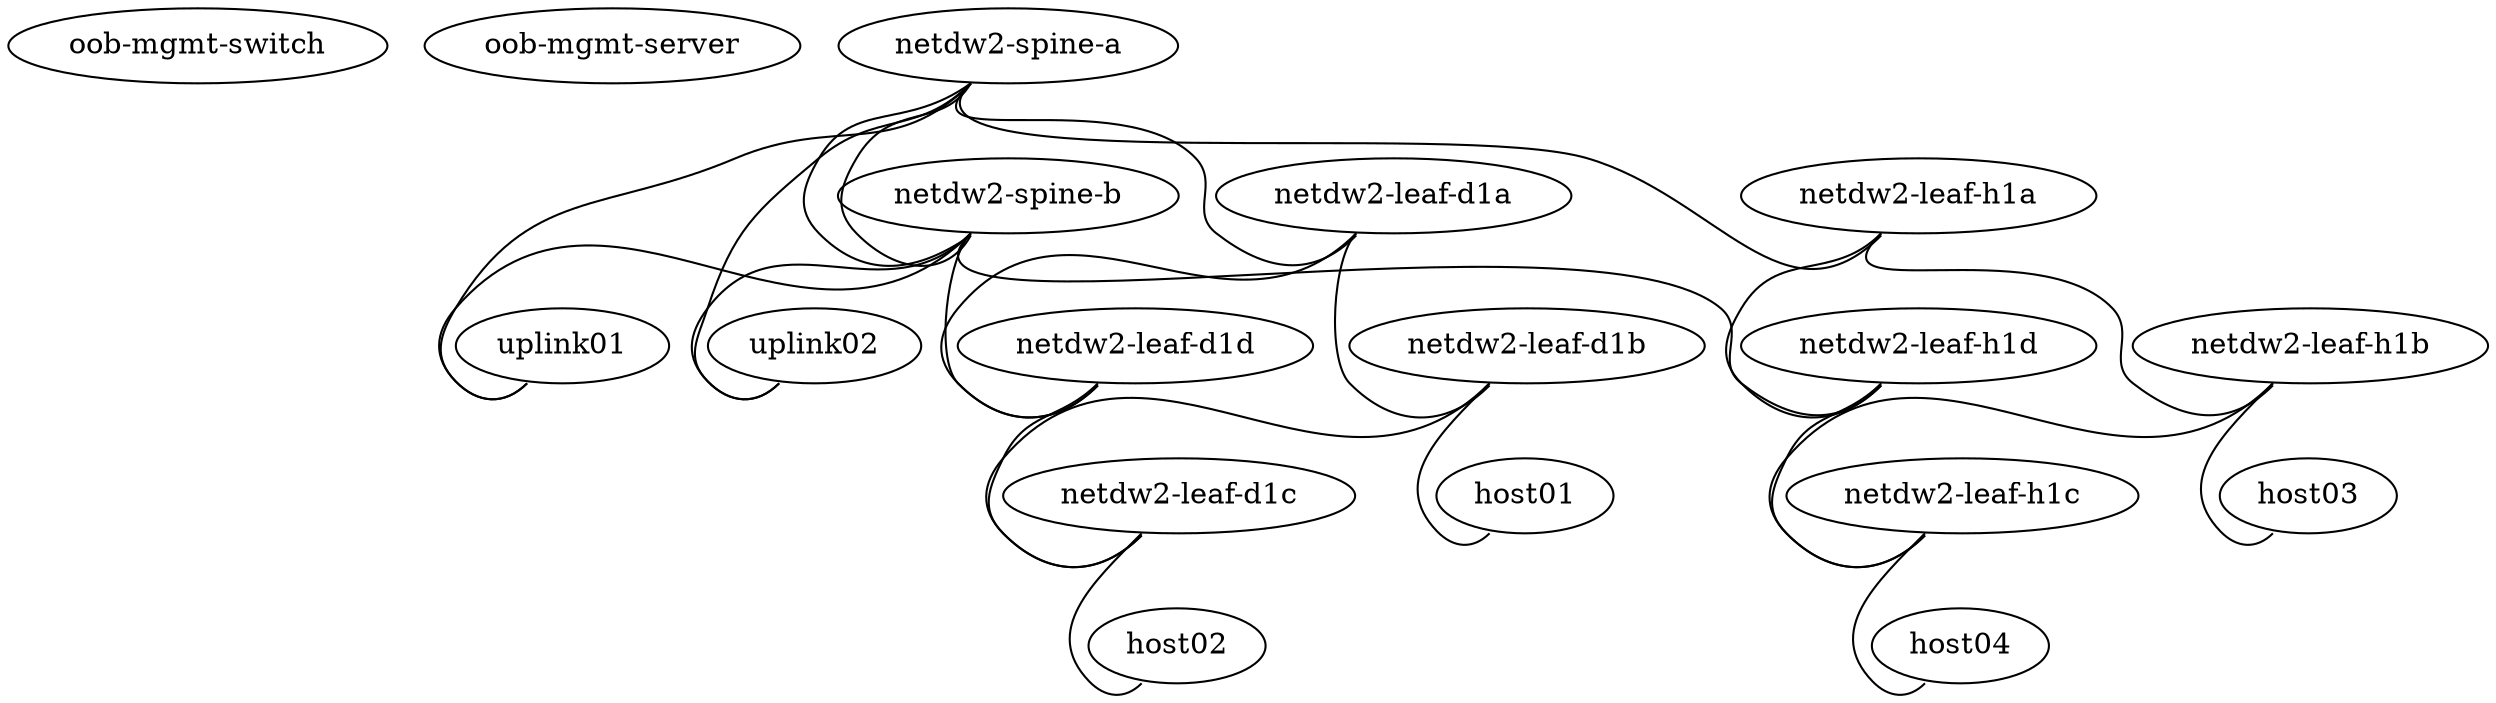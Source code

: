 graph dc {
   "oob-mgmt-switch"  [function="oob-switch" version="3.6.1" config="./helper_scripts/oob_switch_config.sh"]
   "oob-mgmt-server"  [function="oob-server" version="3.6.1" config="./helper_scripts/OOB_Server_Config.sh"]

   "uplink01"  [function="leaf" version="3.6.1" config="./helper_scripts/extra_switch_config.sh"]
   "uplink02"  [function="leaf" version="3.6.1" config="./helper_scripts/extra_switch_config.sh"]

   "netdw2-spine-a"  [function="spine" version="3.6.1" config="./helper_scripts/extra_switch_config.sh"]
   "netdw2-spine-b"  [function="spine" version="3.6.1" config="./helper_scripts/extra_switch_config.sh"]

   "netdw2-leaf-d1a"  [function="leaf" version="3.6.1" config="./helper_scripts/extra_switch_config.sh"]
   "netdw2-leaf-d1b"  [function="leaf" version="3.6.1" config="./helper_scripts/extra_switch_config.sh"]
   "netdw2-leaf-d1c"  [function="leaf" version="3.6.1" config="./helper_scripts/extra_switch_config.sh"]
   "netdw2-leaf-d1d"  [function="leaf" version="3.6.1" config="./helper_scripts/extra_switch_config.sh"]

   "netdw2-leaf-h1a"  [function="leaf" version="3.6.1" config="./helper_scripts/extra_switch_config.sh"]
   "netdw2-leaf-h1b"  [function="leaf" version="3.6.1" config="./helper_scripts/extra_switch_config.sh"]
   "netdw2-leaf-h1c"  [function="leaf" version="3.6.1" config="./helper_scripts/extra_switch_config.sh"]
   "netdw2-leaf-h1d"  [function="leaf" version="3.6.1" config="./helper_scripts/extra_switch_config.sh"]

   "host01"  [function="leaf" config="./helper_scripts/extra_switch_config.sh"]
   "host02"  [function="leaf" config="./helper_scripts/extra_switch_config.sh"]
   "host03"  [function="leaf" config="./helper_scripts/extra_switch_config.sh"]
   "host04"  [function="leaf" config="./helper_scripts/extra_switch_config.sh"]


   "netdw2-spine-a":"swp47" -- "uplink01":"swp1"
   "netdw2-spine-a":"swp48" -- "uplink02":"swp1"

   "netdw2-spine-b":"swp47" -- "uplink01":"swp2"
   "netdw2-spine-b":"swp48" -- "uplink02":"swp2"

   "netdw2-spine-a":"swp49" -- "netdw2-spine-b":"swp49"
   "netdw2-spine-a":"swp50" -- "netdw2-spine-b":"swp50"

   "netdw2-spine-a":"swp1" -- "netdw2-leaf-d1a":"swp52"
   "netdw2-spine-b":"swp1" -- "netdw2-leaf-d1d":"swp52"

   "netdw2-spine-a":"swp2" -- "netdw2-leaf-h1a":"swp52"
   "netdw2-spine-b":"swp2" -- "netdw2-leaf-h1d":"swp52"


   "netdw2-leaf-d1a":"swp50" -- "netdw2-leaf-d1d":"swp50"
   "netdw2-leaf-d1a":"swp49" -- "netdw2-leaf-d1b":"swp49"
   "netdw2-leaf-d1d":"swp49" -- "netdw2-leaf-d1c":"swp49"
   "netdw2-leaf-d1b":"swp50" -- "netdw2-leaf-d1c":"swp50"

   "netdw2-leaf-d1b":"swp1" -- "host01":"swp1"
   "netdw2-leaf-d1c":"swp1" -- "host02":"swp1"

   "netdw2-leaf-h1a":"swp50" -- "netdw2-leaf-h1d":"swp50"
   "netdw2-leaf-h1a":"swp49" -- "netdw2-leaf-h1b":"swp49"
   "netdw2-leaf-h1d":"swp49" -- "netdw2-leaf-h1c":"swp49"
   "netdw2-leaf-h1b":"swp50" -- "netdw2-leaf-h1c":"swp50"

   "netdw2-leaf-h1b":"swp1" -- "host03":"swp1"
   "netdw2-leaf-h1c":"swp1" -- "host04":"swp1"
}
